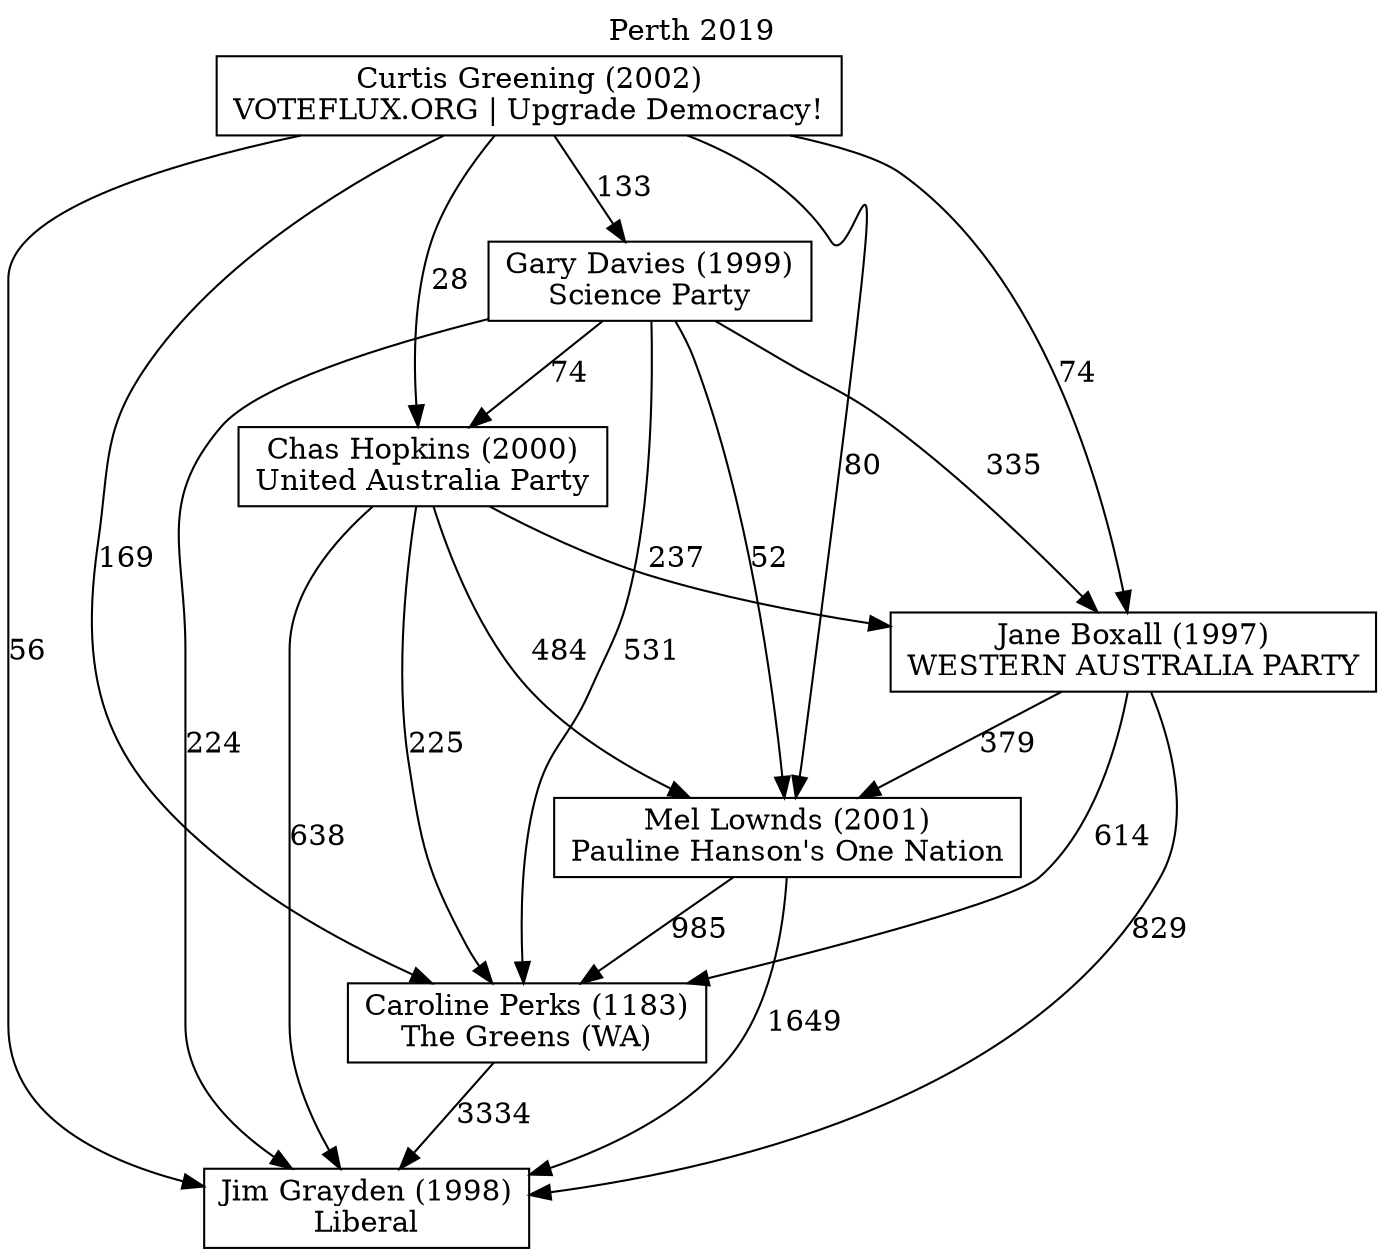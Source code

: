 // House preference flow
digraph "Jim Grayden (1998)_Perth_2019" {
	graph [label="Perth 2019" labelloc=t mclimit=2]
	node [shape=box]
	"Jim Grayden (1998)" [label="Jim Grayden (1998)
Liberal"]
	"Caroline Perks (1183)" [label="Caroline Perks (1183)
The Greens (WA)"]
	"Mel Lownds (2001)" [label="Mel Lownds (2001)
Pauline Hanson's One Nation"]
	"Jane Boxall (1997)" [label="Jane Boxall (1997)
WESTERN AUSTRALIA PARTY"]
	"Chas Hopkins (2000)" [label="Chas Hopkins (2000)
United Australia Party"]
	"Gary Davies (1999)" [label="Gary Davies (1999)
Science Party"]
	"Curtis Greening (2002)" [label="Curtis Greening (2002)
VOTEFLUX.ORG | Upgrade Democracy!"]
	"Caroline Perks (1183)" -> "Jim Grayden (1998)" [label=3334]
	"Mel Lownds (2001)" -> "Caroline Perks (1183)" [label=985]
	"Jane Boxall (1997)" -> "Mel Lownds (2001)" [label=379]
	"Chas Hopkins (2000)" -> "Jane Boxall (1997)" [label=237]
	"Gary Davies (1999)" -> "Chas Hopkins (2000)" [label=74]
	"Curtis Greening (2002)" -> "Gary Davies (1999)" [label=133]
	"Mel Lownds (2001)" -> "Jim Grayden (1998)" [label=1649]
	"Jane Boxall (1997)" -> "Jim Grayden (1998)" [label=829]
	"Chas Hopkins (2000)" -> "Jim Grayden (1998)" [label=638]
	"Gary Davies (1999)" -> "Jim Grayden (1998)" [label=224]
	"Curtis Greening (2002)" -> "Jim Grayden (1998)" [label=56]
	"Curtis Greening (2002)" -> "Chas Hopkins (2000)" [label=28]
	"Gary Davies (1999)" -> "Jane Boxall (1997)" [label=335]
	"Curtis Greening (2002)" -> "Jane Boxall (1997)" [label=74]
	"Chas Hopkins (2000)" -> "Mel Lownds (2001)" [label=484]
	"Gary Davies (1999)" -> "Mel Lownds (2001)" [label=52]
	"Curtis Greening (2002)" -> "Mel Lownds (2001)" [label=80]
	"Jane Boxall (1997)" -> "Caroline Perks (1183)" [label=614]
	"Chas Hopkins (2000)" -> "Caroline Perks (1183)" [label=225]
	"Gary Davies (1999)" -> "Caroline Perks (1183)" [label=531]
	"Curtis Greening (2002)" -> "Caroline Perks (1183)" [label=169]
}
